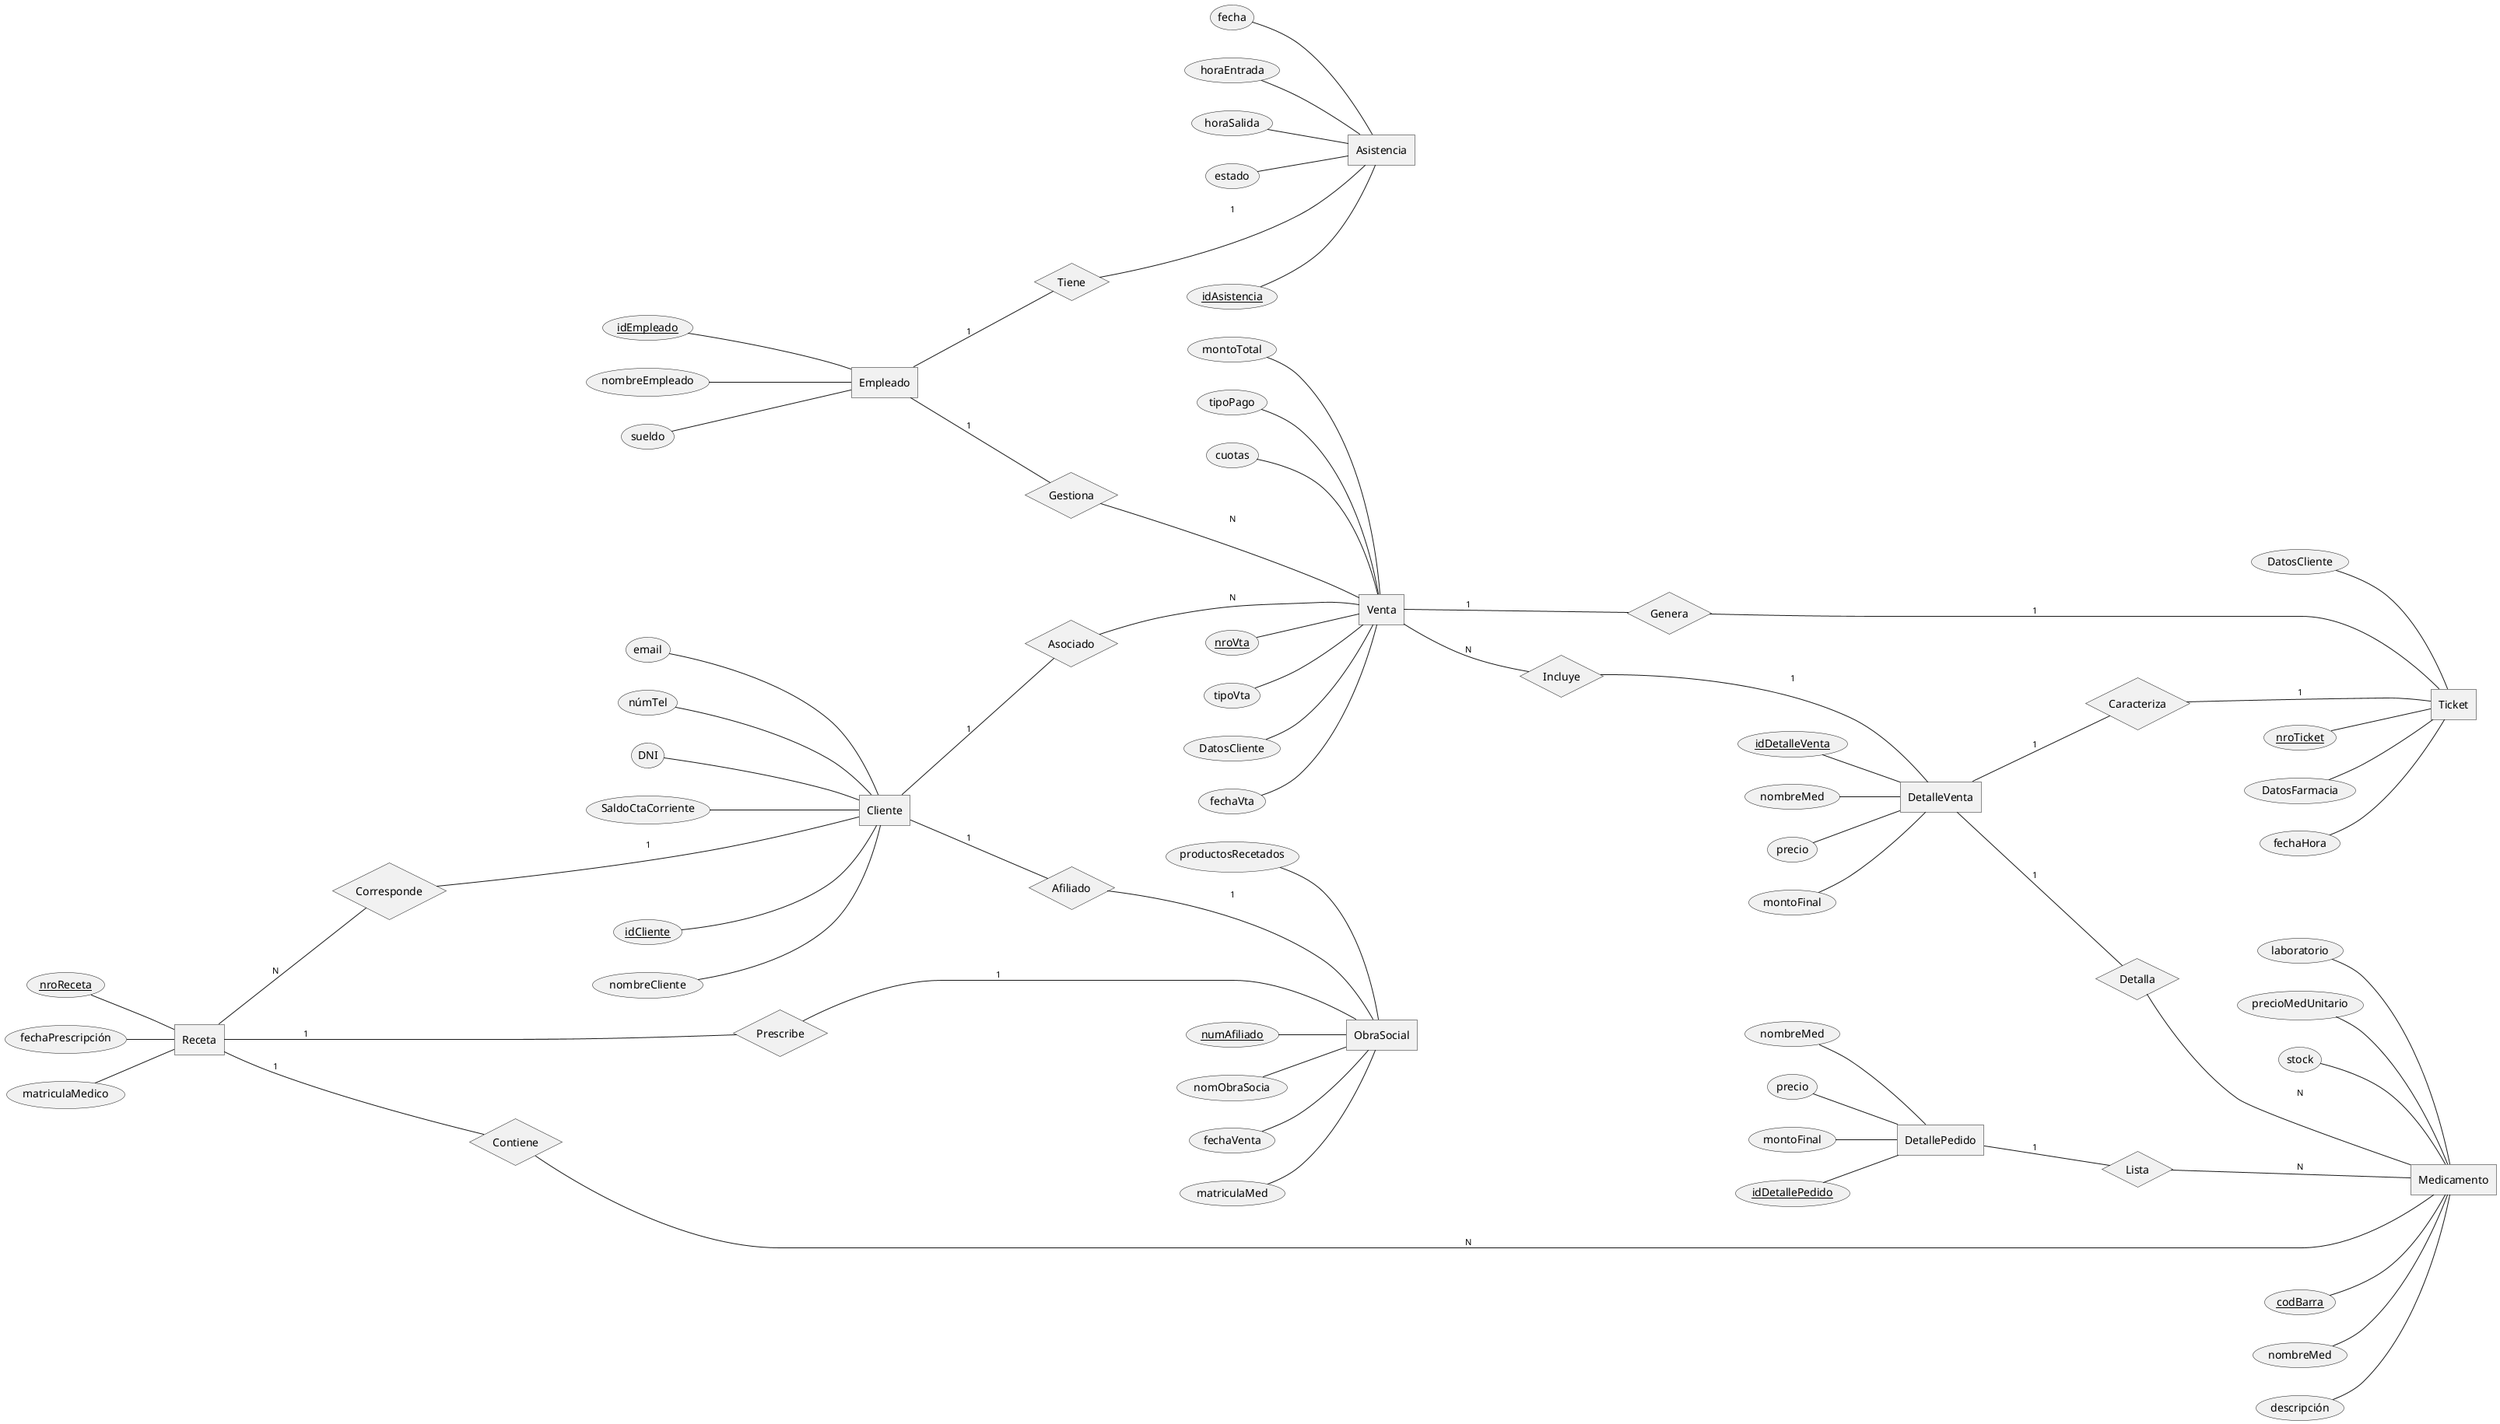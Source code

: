 ﻿﻿@startchen DER
left to right direction
' ---------- ENTIDADES (solo nombre) ----------

entity Empleado {
    __idEmpleado__
    nombreEmpleado
    sueldo

}
entity Cliente {
    __idCliente__
    nombreCliente
    email
    númTel
    DNI
    SaldoCtaCorriente
}
entity ObraSocial {
    __numAfiliado__
    nomObraSocia
    fechaVenta
    matriculaMed
    productosRecetados
}
entity Venta {
    __nroVta__
    tipoVta
    DatosCliente
    fechaVta
    montoTotal
    tipoPago
    cuotas
entity DetalleVenta {
    __idDetalleVenta__
    nombreMed
    precio
    montoFinal
}
entity Medicamento {
    __codBarra__
    nombreMed
    descripción
    laboratorio
    precioMedUnitario
    stock
}
entity Asistencia {
    __idAsistencia__
    fecha
    horaEntrada
    horaSalida
    estado
}
entity Ticket {
    __nroTicket__
    DatosFarmacia
    fechaHora
    DatosCliente
}

entity Receta {
    __nroReceta__
    fechaPrescripción
    matriculaMedico

}

entity DetallePedido {
    __idDetallePedido__
    nombreMed
    precio
    montoFinal

}

' ---------- RELACIONES ----------

relationship Genera {
}
relationship Afiliado {
}
relationship Prescribe{
}
relationship Contiene{
}
relationship Caracteriza{
}
relationship Tiene {
}
relationship Gestiona {
}
relationship Incluye {
}
relationship Detalla {
}
relationship Lista {
}
relationship Asociado {
}
relationship Corresponde {
}
' ---------- CONEXIONES (multiplicidades Chen puro) ----------

Empleado -1- Gestiona
Gestiona -N- Venta

Cliente -1- Asociado
Asociado -N- Venta

Empleado -1- Tiene
Tiene -1- Asistencia

Venta -N- Incluye
Incluye -1- DetalleVenta

DetalleVenta -1- Detalla
Detalla -N- Medicamento

DetallePedido -1- Lista
Lista -N- Medicamento

Venta -1- Genera
Genera -1- Ticket

DetalleVenta -1- Caracteriza
Caracteriza -1- Ticket

Receta -1- Prescribe
Prescribe -1- ObraSocial

Receta -1- Contiene
Contiene -N- Medicamento

Cliente -1- Afiliado
Afiliado -1- ObraSocial

Receta -N- Corresponde
Corresponde -1- Cliente

@endchen